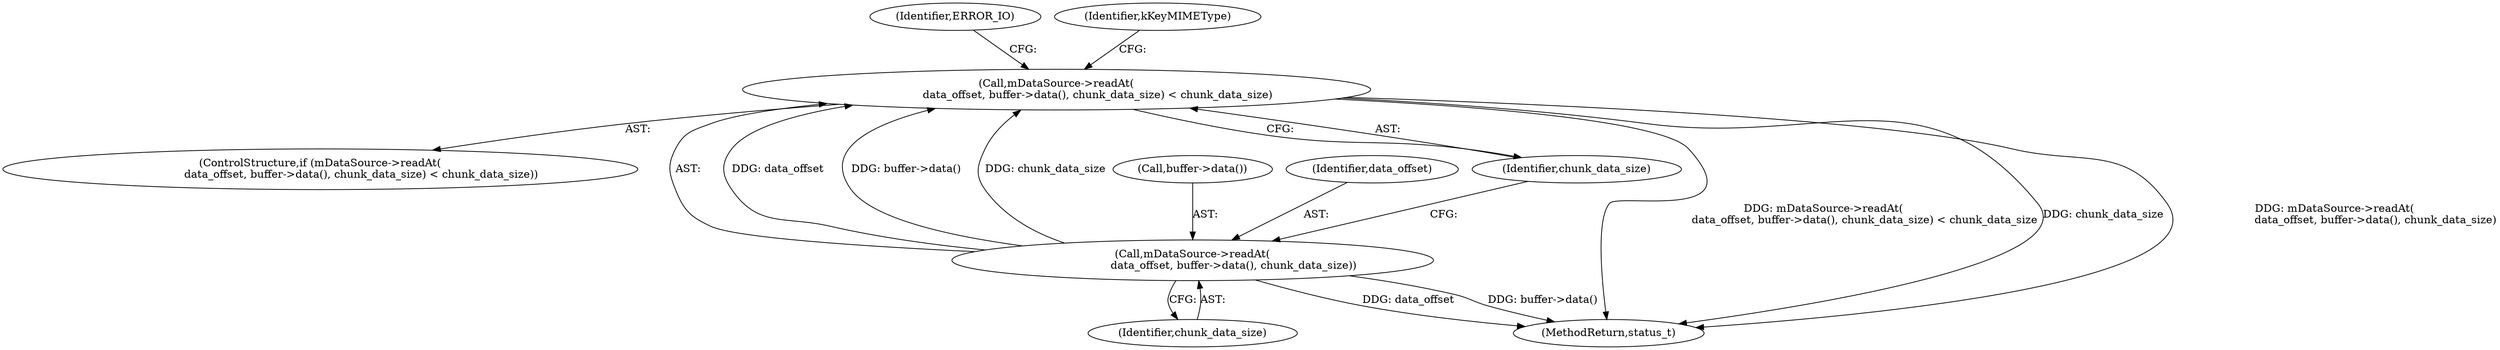 digraph "0_Android_8a3a2f6ea7defe1a81bb32b3c9f3537f84749b9d@API" {
"1001700" [label="(Call,mDataSource->readAt(\n                        data_offset, buffer->data(), chunk_data_size) < chunk_data_size)"];
"1001701" [label="(Call,mDataSource->readAt(\n                        data_offset, buffer->data(), chunk_data_size))"];
"1001701" [label="(Call,mDataSource->readAt(\n                        data_offset, buffer->data(), chunk_data_size))"];
"1001700" [label="(Call,mDataSource->readAt(\n                        data_offset, buffer->data(), chunk_data_size) < chunk_data_size)"];
"1001699" [label="(ControlStructure,if (mDataSource->readAt(\n                        data_offset, buffer->data(), chunk_data_size) < chunk_data_size))"];
"1001703" [label="(Call,buffer->data())"];
"1001708" [label="(Identifier,ERROR_IO)"];
"1001711" [label="(Identifier,kKeyMIMEType)"];
"1001704" [label="(Identifier,chunk_data_size)"];
"1001702" [label="(Identifier,data_offset)"];
"1001705" [label="(Identifier,chunk_data_size)"];
"1003903" [label="(MethodReturn,status_t)"];
"1001700" -> "1001699"  [label="AST: "];
"1001700" -> "1001705"  [label="CFG: "];
"1001701" -> "1001700"  [label="AST: "];
"1001705" -> "1001700"  [label="AST: "];
"1001708" -> "1001700"  [label="CFG: "];
"1001711" -> "1001700"  [label="CFG: "];
"1001700" -> "1003903"  [label="DDG: mDataSource->readAt(\n                        data_offset, buffer->data(), chunk_data_size) < chunk_data_size"];
"1001700" -> "1003903"  [label="DDG: chunk_data_size"];
"1001700" -> "1003903"  [label="DDG: mDataSource->readAt(\n                        data_offset, buffer->data(), chunk_data_size)"];
"1001701" -> "1001700"  [label="DDG: data_offset"];
"1001701" -> "1001700"  [label="DDG: buffer->data()"];
"1001701" -> "1001700"  [label="DDG: chunk_data_size"];
"1001701" -> "1001704"  [label="CFG: "];
"1001702" -> "1001701"  [label="AST: "];
"1001703" -> "1001701"  [label="AST: "];
"1001704" -> "1001701"  [label="AST: "];
"1001705" -> "1001701"  [label="CFG: "];
"1001701" -> "1003903"  [label="DDG: data_offset"];
"1001701" -> "1003903"  [label="DDG: buffer->data()"];
}
